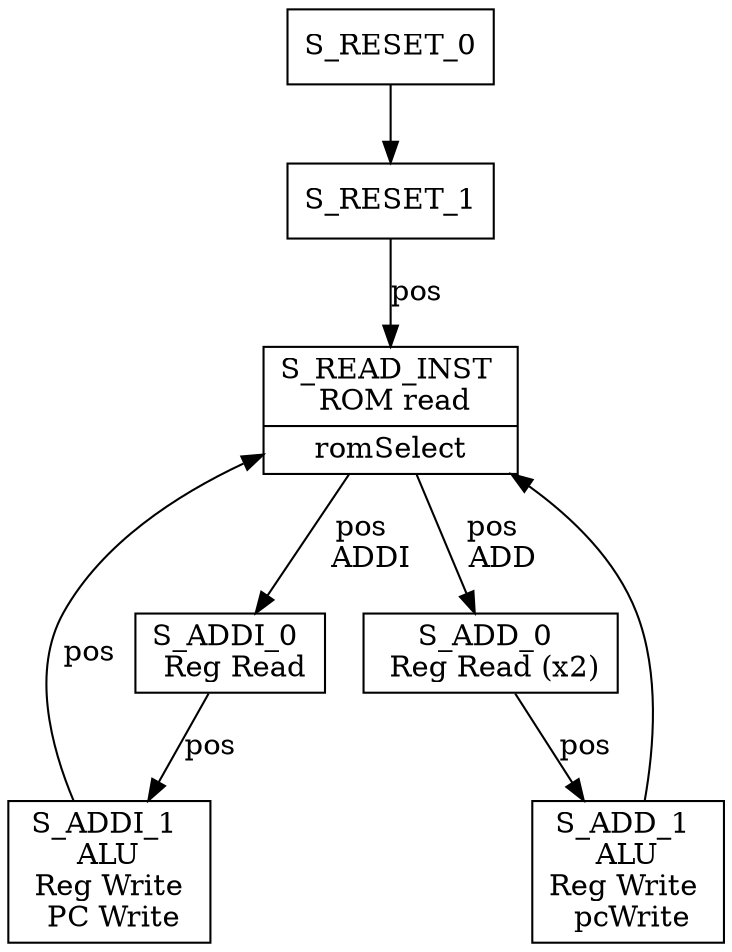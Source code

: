 digraph FSM {
    rankdir=TB;
    //splines=polyline;
    //graph [pad=".75", ranksep="1", nodesep="1.0"];
    node [shape=record];

    S_READ_INST[label="{{S_READ_INST \n ROM read}| romSelect}"];
    ///SReadInstr[label="{{Analyse Instr \n SReadInstr}|}"];

    S_RESET_0;
    S_RESET_0 -> S_RESET_1;

    S_RESET_1 -> S_READ_INST[label="pos"]


    S_ADDI_0[label="S_ADDI_0 \n Reg Read"];
    S_ADDI_1[label="S_ADDI_1 \n ALU \n Reg Write \n PC Write"];
    S_ADDI_0 -> S_ADDI_1[label="pos"]

    S_ADD_0 -> S_ADD_1[label="pos"]
    S_ADD_1 -> S_READ_INST

    S_ADD_0[label="S_ADD_0 \n Reg Read (x2)"];
    S_ADD_1[label="S_ADD_1 \n ALU \nReg Write \n pcWrite"];

    S_READ_INST -> S_ADDI_0[label="pos \n ADDI"];
    S_READ_INST -> S_ADD_0[label="pos \n ADD"]

    
    S_ADDI_1 -> S_READ_INST[label="pos"];

    //S_READ_INST -> SReadInstr[label="negedge" constraint=false];
    }
    